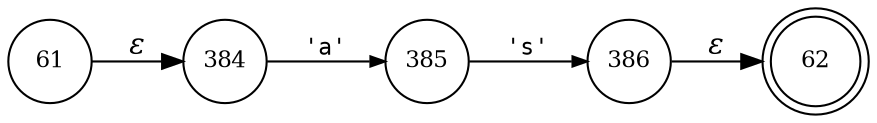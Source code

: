 digraph ATN {
rankdir=LR;
s62[fontsize=11, label="62", shape=doublecircle, fixedsize=true, width=.6];
s384[fontsize=11,label="384", shape=circle, fixedsize=true, width=.55, peripheries=1];
s385[fontsize=11,label="385", shape=circle, fixedsize=true, width=.55, peripheries=1];
s386[fontsize=11,label="386", shape=circle, fixedsize=true, width=.55, peripheries=1];
s61[fontsize=11,label="61", shape=circle, fixedsize=true, width=.55, peripheries=1];
s61 -> s384 [fontname="Times-Italic", label="&epsilon;"];
s384 -> s385 [fontsize=11, fontname="Courier", arrowsize=.7, label = "'a'", arrowhead = normal];
s385 -> s386 [fontsize=11, fontname="Courier", arrowsize=.7, label = "'s'", arrowhead = normal];
s386 -> s62 [fontname="Times-Italic", label="&epsilon;"];
}
